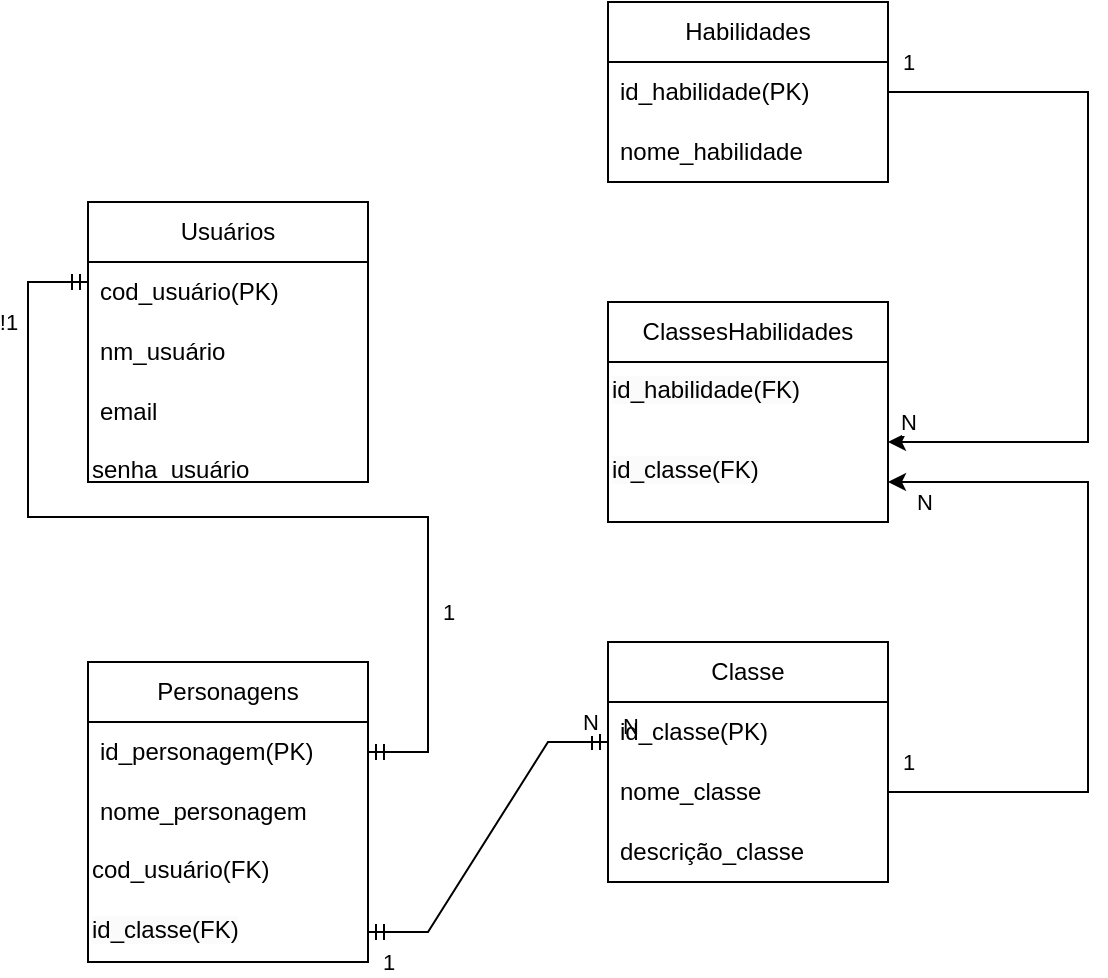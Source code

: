 <mxfile version="23.1.5" type="device">
  <diagram name="Página-1" id="RxvWo-xCnOMPOsgaxRQ4">
    <mxGraphModel dx="880" dy="460" grid="1" gridSize="10" guides="1" tooltips="1" connect="1" arrows="1" fold="1" page="1" pageScale="1" pageWidth="827" pageHeight="1169" math="0" shadow="0">
      <root>
        <mxCell id="0" />
        <mxCell id="1" parent="0" />
        <mxCell id="yk_jgLQ6ELrIeZ4AxoTR-1" value="Usuários" style="swimlane;fontStyle=0;childLayout=stackLayout;horizontal=1;startSize=30;horizontalStack=0;resizeParent=1;resizeParentMax=0;resizeLast=0;collapsible=1;marginBottom=0;whiteSpace=wrap;html=1;" vertex="1" parent="1">
          <mxGeometry x="50" y="130" width="140" height="140" as="geometry" />
        </mxCell>
        <mxCell id="yk_jgLQ6ELrIeZ4AxoTR-2" value="cod_usuário(PK)" style="text;strokeColor=none;fillColor=none;align=left;verticalAlign=middle;spacingLeft=4;spacingRight=4;overflow=hidden;points=[[0,0.5],[1,0.5]];portConstraint=eastwest;rotatable=0;whiteSpace=wrap;html=1;" vertex="1" parent="yk_jgLQ6ELrIeZ4AxoTR-1">
          <mxGeometry y="30" width="140" height="30" as="geometry" />
        </mxCell>
        <mxCell id="yk_jgLQ6ELrIeZ4AxoTR-3" value="nm_usuário" style="text;strokeColor=none;fillColor=none;align=left;verticalAlign=middle;spacingLeft=4;spacingRight=4;overflow=hidden;points=[[0,0.5],[1,0.5]];portConstraint=eastwest;rotatable=0;whiteSpace=wrap;html=1;" vertex="1" parent="yk_jgLQ6ELrIeZ4AxoTR-1">
          <mxGeometry y="60" width="140" height="30" as="geometry" />
        </mxCell>
        <mxCell id="yk_jgLQ6ELrIeZ4AxoTR-4" value="email" style="text;strokeColor=none;fillColor=none;align=left;verticalAlign=middle;spacingLeft=4;spacingRight=4;overflow=hidden;points=[[0,0.5],[1,0.5]];portConstraint=eastwest;rotatable=0;whiteSpace=wrap;html=1;" vertex="1" parent="yk_jgLQ6ELrIeZ4AxoTR-1">
          <mxGeometry y="90" width="140" height="30" as="geometry" />
        </mxCell>
        <mxCell id="yk_jgLQ6ELrIeZ4AxoTR-5" value="senha_usuário" style="text;whiteSpace=wrap;html=1;" vertex="1" parent="yk_jgLQ6ELrIeZ4AxoTR-1">
          <mxGeometry y="120" width="140" height="20" as="geometry" />
        </mxCell>
        <mxCell id="yk_jgLQ6ELrIeZ4AxoTR-43" style="edgeStyle=orthogonalEdgeStyle;rounded=0;orthogonalLoop=1;jettySize=auto;html=1;entryX=1;entryY=0;entryDx=0;entryDy=0;" edge="1" parent="1" source="yk_jgLQ6ELrIeZ4AxoTR-6" target="yk_jgLQ6ELrIeZ4AxoTR-41">
          <mxGeometry relative="1" as="geometry">
            <Array as="points">
              <mxPoint x="550" y="75" />
              <mxPoint x="550" y="250" />
            </Array>
          </mxGeometry>
        </mxCell>
        <mxCell id="yk_jgLQ6ELrIeZ4AxoTR-47" value="N" style="edgeLabel;html=1;align=center;verticalAlign=middle;resizable=0;points=[];" vertex="1" connectable="0" parent="yk_jgLQ6ELrIeZ4AxoTR-43">
          <mxGeometry x="0.867" y="-1" relative="1" as="geometry">
            <mxPoint x="-15" y="-9" as="offset" />
          </mxGeometry>
        </mxCell>
        <mxCell id="yk_jgLQ6ELrIeZ4AxoTR-49" value="1" style="edgeLabel;html=1;align=center;verticalAlign=middle;resizable=0;points=[];" vertex="1" connectable="0" parent="yk_jgLQ6ELrIeZ4AxoTR-43">
          <mxGeometry x="-0.861" y="2" relative="1" as="geometry">
            <mxPoint x="-16" y="-13" as="offset" />
          </mxGeometry>
        </mxCell>
        <mxCell id="yk_jgLQ6ELrIeZ4AxoTR-6" value="Habilidades" style="swimlane;fontStyle=0;childLayout=stackLayout;horizontal=1;startSize=30;horizontalStack=0;resizeParent=1;resizeParentMax=0;resizeLast=0;collapsible=1;marginBottom=0;whiteSpace=wrap;html=1;" vertex="1" parent="1">
          <mxGeometry x="310" y="30" width="140" height="90" as="geometry" />
        </mxCell>
        <mxCell id="yk_jgLQ6ELrIeZ4AxoTR-7" value="id_habilidade(PK)" style="text;strokeColor=none;fillColor=none;align=left;verticalAlign=middle;spacingLeft=4;spacingRight=4;overflow=hidden;points=[[0,0.5],[1,0.5]];portConstraint=eastwest;rotatable=0;whiteSpace=wrap;html=1;" vertex="1" parent="yk_jgLQ6ELrIeZ4AxoTR-6">
          <mxGeometry y="30" width="140" height="30" as="geometry" />
        </mxCell>
        <mxCell id="yk_jgLQ6ELrIeZ4AxoTR-8" value="nome_habilidade" style="text;strokeColor=none;fillColor=none;align=left;verticalAlign=middle;spacingLeft=4;spacingRight=4;overflow=hidden;points=[[0,0.5],[1,0.5]];portConstraint=eastwest;rotatable=0;whiteSpace=wrap;html=1;" vertex="1" parent="yk_jgLQ6ELrIeZ4AxoTR-6">
          <mxGeometry y="60" width="140" height="30" as="geometry" />
        </mxCell>
        <mxCell id="yk_jgLQ6ELrIeZ4AxoTR-10" value="Personagens" style="swimlane;fontStyle=0;childLayout=stackLayout;horizontal=1;startSize=30;horizontalStack=0;resizeParent=1;resizeParentMax=0;resizeLast=0;collapsible=1;marginBottom=0;whiteSpace=wrap;html=1;" vertex="1" parent="1">
          <mxGeometry x="50" y="360" width="140" height="150" as="geometry" />
        </mxCell>
        <mxCell id="yk_jgLQ6ELrIeZ4AxoTR-11" value="id_personagem(PK)" style="text;strokeColor=none;fillColor=none;align=left;verticalAlign=middle;spacingLeft=4;spacingRight=4;overflow=hidden;points=[[0,0.5],[1,0.5]];portConstraint=eastwest;rotatable=0;whiteSpace=wrap;html=1;" vertex="1" parent="yk_jgLQ6ELrIeZ4AxoTR-10">
          <mxGeometry y="30" width="140" height="30" as="geometry" />
        </mxCell>
        <mxCell id="yk_jgLQ6ELrIeZ4AxoTR-12" value="nome_personagem" style="text;strokeColor=none;fillColor=none;align=left;verticalAlign=middle;spacingLeft=4;spacingRight=4;overflow=hidden;points=[[0,0.5],[1,0.5]];portConstraint=eastwest;rotatable=0;whiteSpace=wrap;html=1;" vertex="1" parent="yk_jgLQ6ELrIeZ4AxoTR-10">
          <mxGeometry y="60" width="140" height="30" as="geometry" />
        </mxCell>
        <mxCell id="yk_jgLQ6ELrIeZ4AxoTR-23" value="cod_usuário(FK)" style="text;whiteSpace=wrap;html=1;" vertex="1" parent="yk_jgLQ6ELrIeZ4AxoTR-10">
          <mxGeometry y="90" width="140" height="30" as="geometry" />
        </mxCell>
        <mxCell id="yk_jgLQ6ELrIeZ4AxoTR-30" value="&lt;span style=&quot;color: rgb(0, 0, 0); font-family: Helvetica; font-size: 12px; font-style: normal; font-variant-ligatures: normal; font-variant-caps: normal; font-weight: 400; letter-spacing: normal; orphans: 2; text-align: left; text-indent: 0px; text-transform: none; widows: 2; word-spacing: 0px; -webkit-text-stroke-width: 0px; background-color: rgb(251, 251, 251); text-decoration-thickness: initial; text-decoration-style: initial; text-decoration-color: initial; float: none; display: inline !important;&quot;&gt;id_classe(FK)&lt;/span&gt;" style="text;whiteSpace=wrap;html=1;" vertex="1" parent="yk_jgLQ6ELrIeZ4AxoTR-10">
          <mxGeometry y="120" width="140" height="30" as="geometry" />
        </mxCell>
        <mxCell id="yk_jgLQ6ELrIeZ4AxoTR-14" value="Classe" style="swimlane;fontStyle=0;childLayout=stackLayout;horizontal=1;startSize=30;horizontalStack=0;resizeParent=1;resizeParentMax=0;resizeLast=0;collapsible=1;marginBottom=0;whiteSpace=wrap;html=1;" vertex="1" parent="1">
          <mxGeometry x="310" y="350" width="140" height="120" as="geometry" />
        </mxCell>
        <mxCell id="yk_jgLQ6ELrIeZ4AxoTR-31" value="" style="edgeStyle=entityRelationEdgeStyle;fontSize=12;html=1;endArrow=ERmandOne;startArrow=ERmandOne;rounded=0;entryX=0.014;entryY=0.267;entryDx=0;entryDy=0;entryPerimeter=0;" edge="1" parent="yk_jgLQ6ELrIeZ4AxoTR-14" source="yk_jgLQ6ELrIeZ4AxoTR-30">
          <mxGeometry width="100" height="100" relative="1" as="geometry">
            <mxPoint x="-111.96" y="146.99" as="sourcePoint" />
            <mxPoint x="5.684e-14" y="50" as="targetPoint" />
            <Array as="points">
              <mxPoint x="-51.96" y="161.99" />
            </Array>
          </mxGeometry>
        </mxCell>
        <mxCell id="yk_jgLQ6ELrIeZ4AxoTR-32" value="1" style="edgeLabel;html=1;align=center;verticalAlign=middle;resizable=0;points=[];" vertex="1" connectable="0" parent="yk_jgLQ6ELrIeZ4AxoTR-31">
          <mxGeometry x="-0.719" y="-1" relative="1" as="geometry">
            <mxPoint x="-14" y="14" as="offset" />
          </mxGeometry>
        </mxCell>
        <mxCell id="yk_jgLQ6ELrIeZ4AxoTR-33" value="N" style="edgeLabel;html=1;align=center;verticalAlign=middle;resizable=0;points=[];" vertex="1" connectable="0" parent="yk_jgLQ6ELrIeZ4AxoTR-31">
          <mxGeometry x="0.762" y="1" relative="1" as="geometry">
            <mxPoint x="31" y="-7" as="offset" />
          </mxGeometry>
        </mxCell>
        <mxCell id="yk_jgLQ6ELrIeZ4AxoTR-35" value="N" style="edgeLabel;html=1;align=center;verticalAlign=middle;resizable=0;points=[];" vertex="1" connectable="0" parent="yk_jgLQ6ELrIeZ4AxoTR-31">
          <mxGeometry x="0.896" y="-2" relative="1" as="geometry">
            <mxPoint y="-12" as="offset" />
          </mxGeometry>
        </mxCell>
        <mxCell id="yk_jgLQ6ELrIeZ4AxoTR-15" value="id_classe(PK)" style="text;strokeColor=none;fillColor=none;align=left;verticalAlign=middle;spacingLeft=4;spacingRight=4;overflow=hidden;points=[[0,0.5],[1,0.5]];portConstraint=eastwest;rotatable=0;whiteSpace=wrap;html=1;" vertex="1" parent="yk_jgLQ6ELrIeZ4AxoTR-14">
          <mxGeometry y="30" width="140" height="30" as="geometry" />
        </mxCell>
        <mxCell id="yk_jgLQ6ELrIeZ4AxoTR-16" value="nome_classe" style="text;strokeColor=none;fillColor=none;align=left;verticalAlign=middle;spacingLeft=4;spacingRight=4;overflow=hidden;points=[[0,0.5],[1,0.5]];portConstraint=eastwest;rotatable=0;whiteSpace=wrap;html=1;" vertex="1" parent="yk_jgLQ6ELrIeZ4AxoTR-14">
          <mxGeometry y="60" width="140" height="30" as="geometry" />
        </mxCell>
        <mxCell id="yk_jgLQ6ELrIeZ4AxoTR-17" value="descrição_classe" style="text;strokeColor=none;fillColor=none;align=left;verticalAlign=middle;spacingLeft=4;spacingRight=4;overflow=hidden;points=[[0,0.5],[1,0.5]];portConstraint=eastwest;rotatable=0;whiteSpace=wrap;html=1;" vertex="1" parent="yk_jgLQ6ELrIeZ4AxoTR-14">
          <mxGeometry y="90" width="140" height="30" as="geometry" />
        </mxCell>
        <mxCell id="yk_jgLQ6ELrIeZ4AxoTR-27" value="" style="edgeStyle=entityRelationEdgeStyle;fontSize=12;html=1;endArrow=ERmandOne;startArrow=ERmandOne;rounded=0;exitX=1;exitY=0.5;exitDx=0;exitDy=0;" edge="1" parent="1" source="yk_jgLQ6ELrIeZ4AxoTR-11">
          <mxGeometry width="100" height="100" relative="1" as="geometry">
            <mxPoint x="-50" y="270" as="sourcePoint" />
            <mxPoint x="50" y="170" as="targetPoint" />
            <Array as="points">
              <mxPoint x="-110" y="180" />
              <mxPoint x="30" y="340" />
            </Array>
          </mxGeometry>
        </mxCell>
        <mxCell id="yk_jgLQ6ELrIeZ4AxoTR-28" value="1" style="edgeLabel;html=1;align=center;verticalAlign=middle;resizable=0;points=[];" vertex="1" connectable="0" parent="yk_jgLQ6ELrIeZ4AxoTR-27">
          <mxGeometry x="-0.596" y="-1" relative="1" as="geometry">
            <mxPoint x="9" as="offset" />
          </mxGeometry>
        </mxCell>
        <mxCell id="yk_jgLQ6ELrIeZ4AxoTR-29" value="!1" style="edgeLabel;html=1;align=center;verticalAlign=middle;resizable=0;points=[];" vertex="1" connectable="0" parent="yk_jgLQ6ELrIeZ4AxoTR-27">
          <mxGeometry x="0.782" y="-1" relative="1" as="geometry">
            <mxPoint x="-11" y="-4" as="offset" />
          </mxGeometry>
        </mxCell>
        <mxCell id="yk_jgLQ6ELrIeZ4AxoTR-36" value="ClassesHabilidades" style="swimlane;fontStyle=0;childLayout=stackLayout;horizontal=1;startSize=30;horizontalStack=0;resizeParent=1;resizeParentMax=0;resizeLast=0;collapsible=1;marginBottom=0;whiteSpace=wrap;html=1;" vertex="1" parent="1">
          <mxGeometry x="310" y="180" width="140" height="110" as="geometry" />
        </mxCell>
        <mxCell id="yk_jgLQ6ELrIeZ4AxoTR-40" value="&lt;span style=&quot;color: rgb(0, 0, 0); font-family: Helvetica; font-size: 12px; font-style: normal; font-variant-ligatures: normal; font-variant-caps: normal; font-weight: 400; letter-spacing: normal; orphans: 2; text-align: left; text-indent: 0px; text-transform: none; widows: 2; word-spacing: 0px; -webkit-text-stroke-width: 0px; background-color: rgb(251, 251, 251); text-decoration-thickness: initial; text-decoration-style: initial; text-decoration-color: initial; float: none; display: inline !important;&quot;&gt;id_habilidade(FK)&lt;/span&gt;" style="text;whiteSpace=wrap;html=1;" vertex="1" parent="yk_jgLQ6ELrIeZ4AxoTR-36">
          <mxGeometry y="30" width="140" height="40" as="geometry" />
        </mxCell>
        <mxCell id="yk_jgLQ6ELrIeZ4AxoTR-41" value="&lt;span style=&quot;color: rgb(0, 0, 0); font-family: Helvetica; font-size: 12px; font-style: normal; font-variant-ligatures: normal; font-variant-caps: normal; font-weight: 400; letter-spacing: normal; orphans: 2; text-align: left; text-indent: 0px; text-transform: none; widows: 2; word-spacing: 0px; -webkit-text-stroke-width: 0px; background-color: rgb(251, 251, 251); text-decoration-thickness: initial; text-decoration-style: initial; text-decoration-color: initial; float: none; display: inline !important;&quot;&gt;id_classe(FK)&lt;/span&gt;" style="text;whiteSpace=wrap;html=1;" vertex="1" parent="yk_jgLQ6ELrIeZ4AxoTR-36">
          <mxGeometry y="70" width="140" height="40" as="geometry" />
        </mxCell>
        <mxCell id="yk_jgLQ6ELrIeZ4AxoTR-44" style="edgeStyle=orthogonalEdgeStyle;rounded=0;orthogonalLoop=1;jettySize=auto;html=1;exitX=1;exitY=0.5;exitDx=0;exitDy=0;entryX=1;entryY=0.5;entryDx=0;entryDy=0;" edge="1" parent="1" source="yk_jgLQ6ELrIeZ4AxoTR-16" target="yk_jgLQ6ELrIeZ4AxoTR-41">
          <mxGeometry relative="1" as="geometry">
            <Array as="points">
              <mxPoint x="550" y="425" />
              <mxPoint x="550" y="270" />
            </Array>
          </mxGeometry>
        </mxCell>
        <mxCell id="yk_jgLQ6ELrIeZ4AxoTR-46" value="N" style="edgeLabel;html=1;align=center;verticalAlign=middle;resizable=0;points=[];" vertex="1" connectable="0" parent="yk_jgLQ6ELrIeZ4AxoTR-44">
          <mxGeometry x="0.899" y="-1" relative="1" as="geometry">
            <mxPoint y="11" as="offset" />
          </mxGeometry>
        </mxCell>
        <mxCell id="yk_jgLQ6ELrIeZ4AxoTR-50" value="1" style="edgeLabel;html=1;align=center;verticalAlign=middle;resizable=0;points=[];" vertex="1" connectable="0" parent="yk_jgLQ6ELrIeZ4AxoTR-44">
          <mxGeometry x="-0.904" y="-2" relative="1" as="geometry">
            <mxPoint x="-7" y="-17" as="offset" />
          </mxGeometry>
        </mxCell>
      </root>
    </mxGraphModel>
  </diagram>
</mxfile>
